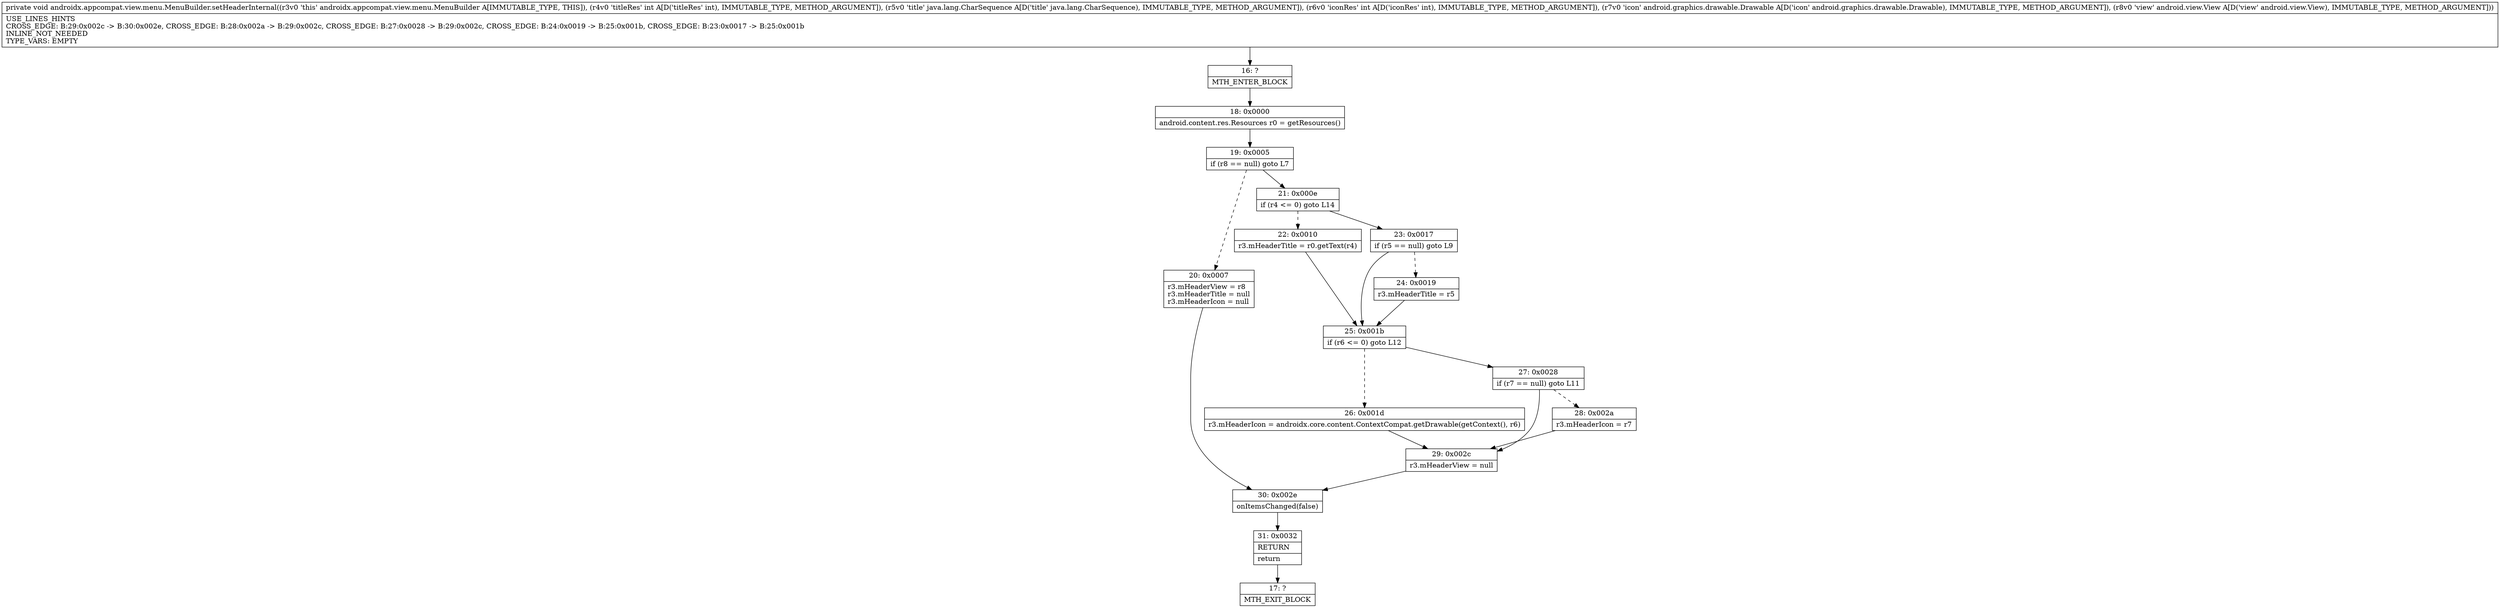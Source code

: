 digraph "CFG forandroidx.appcompat.view.menu.MenuBuilder.setHeaderInternal(ILjava\/lang\/CharSequence;ILandroid\/graphics\/drawable\/Drawable;Landroid\/view\/View;)V" {
Node_16 [shape=record,label="{16\:\ ?|MTH_ENTER_BLOCK\l}"];
Node_18 [shape=record,label="{18\:\ 0x0000|android.content.res.Resources r0 = getResources()\l}"];
Node_19 [shape=record,label="{19\:\ 0x0005|if (r8 == null) goto L7\l}"];
Node_20 [shape=record,label="{20\:\ 0x0007|r3.mHeaderView = r8\lr3.mHeaderTitle = null\lr3.mHeaderIcon = null\l}"];
Node_30 [shape=record,label="{30\:\ 0x002e|onItemsChanged(false)\l}"];
Node_31 [shape=record,label="{31\:\ 0x0032|RETURN\l|return\l}"];
Node_17 [shape=record,label="{17\:\ ?|MTH_EXIT_BLOCK\l}"];
Node_21 [shape=record,label="{21\:\ 0x000e|if (r4 \<= 0) goto L14\l}"];
Node_22 [shape=record,label="{22\:\ 0x0010|r3.mHeaderTitle = r0.getText(r4)\l}"];
Node_25 [shape=record,label="{25\:\ 0x001b|if (r6 \<= 0) goto L12\l}"];
Node_26 [shape=record,label="{26\:\ 0x001d|r3.mHeaderIcon = androidx.core.content.ContextCompat.getDrawable(getContext(), r6)\l}"];
Node_29 [shape=record,label="{29\:\ 0x002c|r3.mHeaderView = null\l}"];
Node_27 [shape=record,label="{27\:\ 0x0028|if (r7 == null) goto L11\l}"];
Node_28 [shape=record,label="{28\:\ 0x002a|r3.mHeaderIcon = r7\l}"];
Node_23 [shape=record,label="{23\:\ 0x0017|if (r5 == null) goto L9\l}"];
Node_24 [shape=record,label="{24\:\ 0x0019|r3.mHeaderTitle = r5\l}"];
MethodNode[shape=record,label="{private void androidx.appcompat.view.menu.MenuBuilder.setHeaderInternal((r3v0 'this' androidx.appcompat.view.menu.MenuBuilder A[IMMUTABLE_TYPE, THIS]), (r4v0 'titleRes' int A[D('titleRes' int), IMMUTABLE_TYPE, METHOD_ARGUMENT]), (r5v0 'title' java.lang.CharSequence A[D('title' java.lang.CharSequence), IMMUTABLE_TYPE, METHOD_ARGUMENT]), (r6v0 'iconRes' int A[D('iconRes' int), IMMUTABLE_TYPE, METHOD_ARGUMENT]), (r7v0 'icon' android.graphics.drawable.Drawable A[D('icon' android.graphics.drawable.Drawable), IMMUTABLE_TYPE, METHOD_ARGUMENT]), (r8v0 'view' android.view.View A[D('view' android.view.View), IMMUTABLE_TYPE, METHOD_ARGUMENT]))  | USE_LINES_HINTS\lCROSS_EDGE: B:29:0x002c \-\> B:30:0x002e, CROSS_EDGE: B:28:0x002a \-\> B:29:0x002c, CROSS_EDGE: B:27:0x0028 \-\> B:29:0x002c, CROSS_EDGE: B:24:0x0019 \-\> B:25:0x001b, CROSS_EDGE: B:23:0x0017 \-\> B:25:0x001b\lINLINE_NOT_NEEDED\lTYPE_VARS: EMPTY\l}"];
MethodNode -> Node_16;Node_16 -> Node_18;
Node_18 -> Node_19;
Node_19 -> Node_20[style=dashed];
Node_19 -> Node_21;
Node_20 -> Node_30;
Node_30 -> Node_31;
Node_31 -> Node_17;
Node_21 -> Node_22[style=dashed];
Node_21 -> Node_23;
Node_22 -> Node_25;
Node_25 -> Node_26[style=dashed];
Node_25 -> Node_27;
Node_26 -> Node_29;
Node_29 -> Node_30;
Node_27 -> Node_28[style=dashed];
Node_27 -> Node_29;
Node_28 -> Node_29;
Node_23 -> Node_24[style=dashed];
Node_23 -> Node_25;
Node_24 -> Node_25;
}

